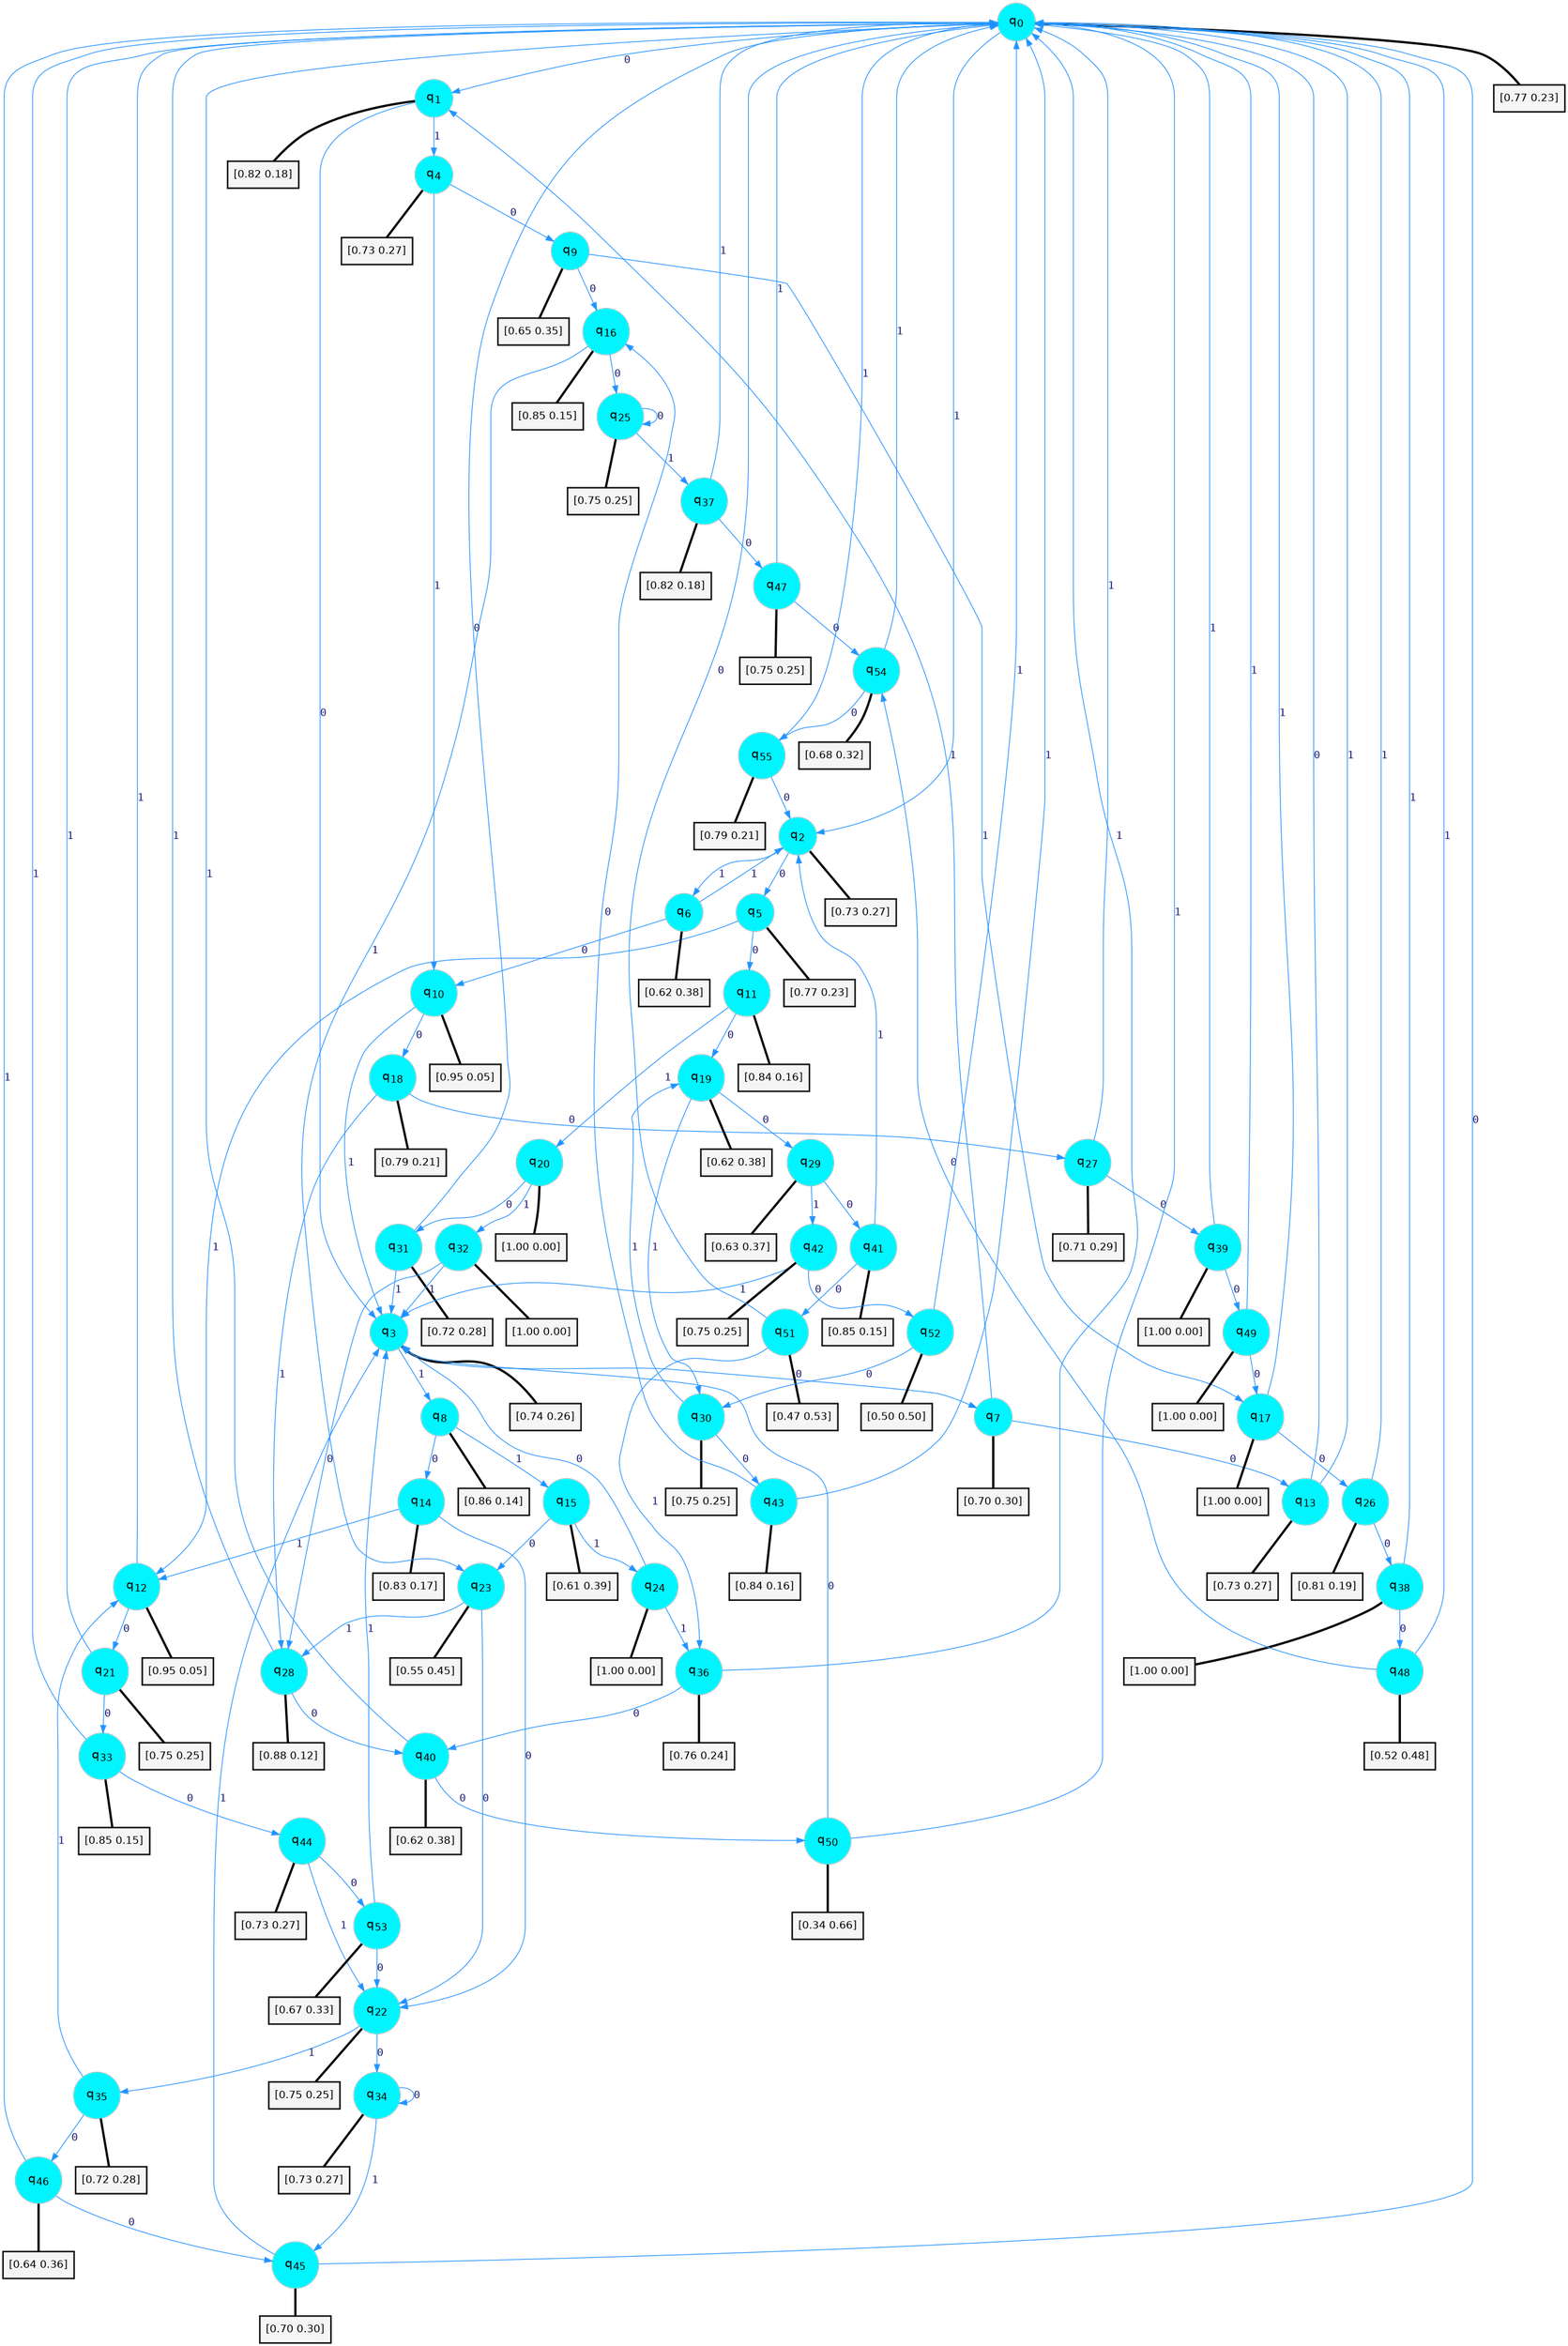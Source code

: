 digraph G {
graph [
bgcolor=transparent, dpi=300, rankdir=TD, size="40,25"];
node [
color=gray, fillcolor=turquoise1, fontcolor=black, fontname=Helvetica, fontsize=16, fontweight=bold, shape=circle, style=filled];
edge [
arrowsize=1, color=dodgerblue1, fontcolor=midnightblue, fontname=courier, fontweight=bold, penwidth=1, style=solid, weight=20];
0[label=<q<SUB>0</SUB>>];
1[label=<q<SUB>1</SUB>>];
2[label=<q<SUB>2</SUB>>];
3[label=<q<SUB>3</SUB>>];
4[label=<q<SUB>4</SUB>>];
5[label=<q<SUB>5</SUB>>];
6[label=<q<SUB>6</SUB>>];
7[label=<q<SUB>7</SUB>>];
8[label=<q<SUB>8</SUB>>];
9[label=<q<SUB>9</SUB>>];
10[label=<q<SUB>10</SUB>>];
11[label=<q<SUB>11</SUB>>];
12[label=<q<SUB>12</SUB>>];
13[label=<q<SUB>13</SUB>>];
14[label=<q<SUB>14</SUB>>];
15[label=<q<SUB>15</SUB>>];
16[label=<q<SUB>16</SUB>>];
17[label=<q<SUB>17</SUB>>];
18[label=<q<SUB>18</SUB>>];
19[label=<q<SUB>19</SUB>>];
20[label=<q<SUB>20</SUB>>];
21[label=<q<SUB>21</SUB>>];
22[label=<q<SUB>22</SUB>>];
23[label=<q<SUB>23</SUB>>];
24[label=<q<SUB>24</SUB>>];
25[label=<q<SUB>25</SUB>>];
26[label=<q<SUB>26</SUB>>];
27[label=<q<SUB>27</SUB>>];
28[label=<q<SUB>28</SUB>>];
29[label=<q<SUB>29</SUB>>];
30[label=<q<SUB>30</SUB>>];
31[label=<q<SUB>31</SUB>>];
32[label=<q<SUB>32</SUB>>];
33[label=<q<SUB>33</SUB>>];
34[label=<q<SUB>34</SUB>>];
35[label=<q<SUB>35</SUB>>];
36[label=<q<SUB>36</SUB>>];
37[label=<q<SUB>37</SUB>>];
38[label=<q<SUB>38</SUB>>];
39[label=<q<SUB>39</SUB>>];
40[label=<q<SUB>40</SUB>>];
41[label=<q<SUB>41</SUB>>];
42[label=<q<SUB>42</SUB>>];
43[label=<q<SUB>43</SUB>>];
44[label=<q<SUB>44</SUB>>];
45[label=<q<SUB>45</SUB>>];
46[label=<q<SUB>46</SUB>>];
47[label=<q<SUB>47</SUB>>];
48[label=<q<SUB>48</SUB>>];
49[label=<q<SUB>49</SUB>>];
50[label=<q<SUB>50</SUB>>];
51[label=<q<SUB>51</SUB>>];
52[label=<q<SUB>52</SUB>>];
53[label=<q<SUB>53</SUB>>];
54[label=<q<SUB>54</SUB>>];
55[label=<q<SUB>55</SUB>>];
56[label="[0.77 0.23]", shape=box,fontcolor=black, fontname=Helvetica, fontsize=14, penwidth=2, fillcolor=whitesmoke,color=black];
57[label="[0.82 0.18]", shape=box,fontcolor=black, fontname=Helvetica, fontsize=14, penwidth=2, fillcolor=whitesmoke,color=black];
58[label="[0.73 0.27]", shape=box,fontcolor=black, fontname=Helvetica, fontsize=14, penwidth=2, fillcolor=whitesmoke,color=black];
59[label="[0.74 0.26]", shape=box,fontcolor=black, fontname=Helvetica, fontsize=14, penwidth=2, fillcolor=whitesmoke,color=black];
60[label="[0.73 0.27]", shape=box,fontcolor=black, fontname=Helvetica, fontsize=14, penwidth=2, fillcolor=whitesmoke,color=black];
61[label="[0.77 0.23]", shape=box,fontcolor=black, fontname=Helvetica, fontsize=14, penwidth=2, fillcolor=whitesmoke,color=black];
62[label="[0.62 0.38]", shape=box,fontcolor=black, fontname=Helvetica, fontsize=14, penwidth=2, fillcolor=whitesmoke,color=black];
63[label="[0.70 0.30]", shape=box,fontcolor=black, fontname=Helvetica, fontsize=14, penwidth=2, fillcolor=whitesmoke,color=black];
64[label="[0.86 0.14]", shape=box,fontcolor=black, fontname=Helvetica, fontsize=14, penwidth=2, fillcolor=whitesmoke,color=black];
65[label="[0.65 0.35]", shape=box,fontcolor=black, fontname=Helvetica, fontsize=14, penwidth=2, fillcolor=whitesmoke,color=black];
66[label="[0.95 0.05]", shape=box,fontcolor=black, fontname=Helvetica, fontsize=14, penwidth=2, fillcolor=whitesmoke,color=black];
67[label="[0.84 0.16]", shape=box,fontcolor=black, fontname=Helvetica, fontsize=14, penwidth=2, fillcolor=whitesmoke,color=black];
68[label="[0.95 0.05]", shape=box,fontcolor=black, fontname=Helvetica, fontsize=14, penwidth=2, fillcolor=whitesmoke,color=black];
69[label="[0.73 0.27]", shape=box,fontcolor=black, fontname=Helvetica, fontsize=14, penwidth=2, fillcolor=whitesmoke,color=black];
70[label="[0.83 0.17]", shape=box,fontcolor=black, fontname=Helvetica, fontsize=14, penwidth=2, fillcolor=whitesmoke,color=black];
71[label="[0.61 0.39]", shape=box,fontcolor=black, fontname=Helvetica, fontsize=14, penwidth=2, fillcolor=whitesmoke,color=black];
72[label="[0.85 0.15]", shape=box,fontcolor=black, fontname=Helvetica, fontsize=14, penwidth=2, fillcolor=whitesmoke,color=black];
73[label="[1.00 0.00]", shape=box,fontcolor=black, fontname=Helvetica, fontsize=14, penwidth=2, fillcolor=whitesmoke,color=black];
74[label="[0.79 0.21]", shape=box,fontcolor=black, fontname=Helvetica, fontsize=14, penwidth=2, fillcolor=whitesmoke,color=black];
75[label="[0.62 0.38]", shape=box,fontcolor=black, fontname=Helvetica, fontsize=14, penwidth=2, fillcolor=whitesmoke,color=black];
76[label="[1.00 0.00]", shape=box,fontcolor=black, fontname=Helvetica, fontsize=14, penwidth=2, fillcolor=whitesmoke,color=black];
77[label="[0.75 0.25]", shape=box,fontcolor=black, fontname=Helvetica, fontsize=14, penwidth=2, fillcolor=whitesmoke,color=black];
78[label="[0.75 0.25]", shape=box,fontcolor=black, fontname=Helvetica, fontsize=14, penwidth=2, fillcolor=whitesmoke,color=black];
79[label="[0.55 0.45]", shape=box,fontcolor=black, fontname=Helvetica, fontsize=14, penwidth=2, fillcolor=whitesmoke,color=black];
80[label="[1.00 0.00]", shape=box,fontcolor=black, fontname=Helvetica, fontsize=14, penwidth=2, fillcolor=whitesmoke,color=black];
81[label="[0.75 0.25]", shape=box,fontcolor=black, fontname=Helvetica, fontsize=14, penwidth=2, fillcolor=whitesmoke,color=black];
82[label="[0.81 0.19]", shape=box,fontcolor=black, fontname=Helvetica, fontsize=14, penwidth=2, fillcolor=whitesmoke,color=black];
83[label="[0.71 0.29]", shape=box,fontcolor=black, fontname=Helvetica, fontsize=14, penwidth=2, fillcolor=whitesmoke,color=black];
84[label="[0.88 0.12]", shape=box,fontcolor=black, fontname=Helvetica, fontsize=14, penwidth=2, fillcolor=whitesmoke,color=black];
85[label="[0.63 0.37]", shape=box,fontcolor=black, fontname=Helvetica, fontsize=14, penwidth=2, fillcolor=whitesmoke,color=black];
86[label="[0.75 0.25]", shape=box,fontcolor=black, fontname=Helvetica, fontsize=14, penwidth=2, fillcolor=whitesmoke,color=black];
87[label="[0.72 0.28]", shape=box,fontcolor=black, fontname=Helvetica, fontsize=14, penwidth=2, fillcolor=whitesmoke,color=black];
88[label="[1.00 0.00]", shape=box,fontcolor=black, fontname=Helvetica, fontsize=14, penwidth=2, fillcolor=whitesmoke,color=black];
89[label="[0.85 0.15]", shape=box,fontcolor=black, fontname=Helvetica, fontsize=14, penwidth=2, fillcolor=whitesmoke,color=black];
90[label="[0.73 0.27]", shape=box,fontcolor=black, fontname=Helvetica, fontsize=14, penwidth=2, fillcolor=whitesmoke,color=black];
91[label="[0.72 0.28]", shape=box,fontcolor=black, fontname=Helvetica, fontsize=14, penwidth=2, fillcolor=whitesmoke,color=black];
92[label="[0.76 0.24]", shape=box,fontcolor=black, fontname=Helvetica, fontsize=14, penwidth=2, fillcolor=whitesmoke,color=black];
93[label="[0.82 0.18]", shape=box,fontcolor=black, fontname=Helvetica, fontsize=14, penwidth=2, fillcolor=whitesmoke,color=black];
94[label="[1.00 0.00]", shape=box,fontcolor=black, fontname=Helvetica, fontsize=14, penwidth=2, fillcolor=whitesmoke,color=black];
95[label="[1.00 0.00]", shape=box,fontcolor=black, fontname=Helvetica, fontsize=14, penwidth=2, fillcolor=whitesmoke,color=black];
96[label="[0.62 0.38]", shape=box,fontcolor=black, fontname=Helvetica, fontsize=14, penwidth=2, fillcolor=whitesmoke,color=black];
97[label="[0.85 0.15]", shape=box,fontcolor=black, fontname=Helvetica, fontsize=14, penwidth=2, fillcolor=whitesmoke,color=black];
98[label="[0.75 0.25]", shape=box,fontcolor=black, fontname=Helvetica, fontsize=14, penwidth=2, fillcolor=whitesmoke,color=black];
99[label="[0.84 0.16]", shape=box,fontcolor=black, fontname=Helvetica, fontsize=14, penwidth=2, fillcolor=whitesmoke,color=black];
100[label="[0.73 0.27]", shape=box,fontcolor=black, fontname=Helvetica, fontsize=14, penwidth=2, fillcolor=whitesmoke,color=black];
101[label="[0.70 0.30]", shape=box,fontcolor=black, fontname=Helvetica, fontsize=14, penwidth=2, fillcolor=whitesmoke,color=black];
102[label="[0.64 0.36]", shape=box,fontcolor=black, fontname=Helvetica, fontsize=14, penwidth=2, fillcolor=whitesmoke,color=black];
103[label="[0.75 0.25]", shape=box,fontcolor=black, fontname=Helvetica, fontsize=14, penwidth=2, fillcolor=whitesmoke,color=black];
104[label="[0.52 0.48]", shape=box,fontcolor=black, fontname=Helvetica, fontsize=14, penwidth=2, fillcolor=whitesmoke,color=black];
105[label="[1.00 0.00]", shape=box,fontcolor=black, fontname=Helvetica, fontsize=14, penwidth=2, fillcolor=whitesmoke,color=black];
106[label="[0.34 0.66]", shape=box,fontcolor=black, fontname=Helvetica, fontsize=14, penwidth=2, fillcolor=whitesmoke,color=black];
107[label="[0.47 0.53]", shape=box,fontcolor=black, fontname=Helvetica, fontsize=14, penwidth=2, fillcolor=whitesmoke,color=black];
108[label="[0.50 0.50]", shape=box,fontcolor=black, fontname=Helvetica, fontsize=14, penwidth=2, fillcolor=whitesmoke,color=black];
109[label="[0.67 0.33]", shape=box,fontcolor=black, fontname=Helvetica, fontsize=14, penwidth=2, fillcolor=whitesmoke,color=black];
110[label="[0.68 0.32]", shape=box,fontcolor=black, fontname=Helvetica, fontsize=14, penwidth=2, fillcolor=whitesmoke,color=black];
111[label="[0.79 0.21]", shape=box,fontcolor=black, fontname=Helvetica, fontsize=14, penwidth=2, fillcolor=whitesmoke,color=black];
0->1 [label=0];
0->2 [label=1];
0->56 [arrowhead=none, penwidth=3,color=black];
1->3 [label=0];
1->4 [label=1];
1->57 [arrowhead=none, penwidth=3,color=black];
2->5 [label=0];
2->6 [label=1];
2->58 [arrowhead=none, penwidth=3,color=black];
3->7 [label=0];
3->8 [label=1];
3->59 [arrowhead=none, penwidth=3,color=black];
4->9 [label=0];
4->10 [label=1];
4->60 [arrowhead=none, penwidth=3,color=black];
5->11 [label=0];
5->12 [label=1];
5->61 [arrowhead=none, penwidth=3,color=black];
6->10 [label=0];
6->2 [label=1];
6->62 [arrowhead=none, penwidth=3,color=black];
7->13 [label=0];
7->1 [label=1];
7->63 [arrowhead=none, penwidth=3,color=black];
8->14 [label=0];
8->15 [label=1];
8->64 [arrowhead=none, penwidth=3,color=black];
9->16 [label=0];
9->17 [label=1];
9->65 [arrowhead=none, penwidth=3,color=black];
10->18 [label=0];
10->3 [label=1];
10->66 [arrowhead=none, penwidth=3,color=black];
11->19 [label=0];
11->20 [label=1];
11->67 [arrowhead=none, penwidth=3,color=black];
12->21 [label=0];
12->0 [label=1];
12->68 [arrowhead=none, penwidth=3,color=black];
13->0 [label=0];
13->0 [label=1];
13->69 [arrowhead=none, penwidth=3,color=black];
14->22 [label=0];
14->12 [label=1];
14->70 [arrowhead=none, penwidth=3,color=black];
15->23 [label=0];
15->24 [label=1];
15->71 [arrowhead=none, penwidth=3,color=black];
16->25 [label=0];
16->23 [label=1];
16->72 [arrowhead=none, penwidth=3,color=black];
17->26 [label=0];
17->0 [label=1];
17->73 [arrowhead=none, penwidth=3,color=black];
18->27 [label=0];
18->28 [label=1];
18->74 [arrowhead=none, penwidth=3,color=black];
19->29 [label=0];
19->30 [label=1];
19->75 [arrowhead=none, penwidth=3,color=black];
20->31 [label=0];
20->32 [label=1];
20->76 [arrowhead=none, penwidth=3,color=black];
21->33 [label=0];
21->0 [label=1];
21->77 [arrowhead=none, penwidth=3,color=black];
22->34 [label=0];
22->35 [label=1];
22->78 [arrowhead=none, penwidth=3,color=black];
23->22 [label=0];
23->28 [label=1];
23->79 [arrowhead=none, penwidth=3,color=black];
24->3 [label=0];
24->36 [label=1];
24->80 [arrowhead=none, penwidth=3,color=black];
25->25 [label=0];
25->37 [label=1];
25->81 [arrowhead=none, penwidth=3,color=black];
26->38 [label=0];
26->0 [label=1];
26->82 [arrowhead=none, penwidth=3,color=black];
27->39 [label=0];
27->0 [label=1];
27->83 [arrowhead=none, penwidth=3,color=black];
28->40 [label=0];
28->0 [label=1];
28->84 [arrowhead=none, penwidth=3,color=black];
29->41 [label=0];
29->42 [label=1];
29->85 [arrowhead=none, penwidth=3,color=black];
30->43 [label=0];
30->19 [label=1];
30->86 [arrowhead=none, penwidth=3,color=black];
31->0 [label=0];
31->3 [label=1];
31->87 [arrowhead=none, penwidth=3,color=black];
32->28 [label=0];
32->3 [label=1];
32->88 [arrowhead=none, penwidth=3,color=black];
33->44 [label=0];
33->0 [label=1];
33->89 [arrowhead=none, penwidth=3,color=black];
34->34 [label=0];
34->45 [label=1];
34->90 [arrowhead=none, penwidth=3,color=black];
35->46 [label=0];
35->12 [label=1];
35->91 [arrowhead=none, penwidth=3,color=black];
36->40 [label=0];
36->0 [label=1];
36->92 [arrowhead=none, penwidth=3,color=black];
37->47 [label=0];
37->0 [label=1];
37->93 [arrowhead=none, penwidth=3,color=black];
38->48 [label=0];
38->0 [label=1];
38->94 [arrowhead=none, penwidth=3,color=black];
39->49 [label=0];
39->0 [label=1];
39->95 [arrowhead=none, penwidth=3,color=black];
40->50 [label=0];
40->0 [label=1];
40->96 [arrowhead=none, penwidth=3,color=black];
41->51 [label=0];
41->2 [label=1];
41->97 [arrowhead=none, penwidth=3,color=black];
42->52 [label=0];
42->3 [label=1];
42->98 [arrowhead=none, penwidth=3,color=black];
43->16 [label=0];
43->0 [label=1];
43->99 [arrowhead=none, penwidth=3,color=black];
44->53 [label=0];
44->22 [label=1];
44->100 [arrowhead=none, penwidth=3,color=black];
45->0 [label=0];
45->3 [label=1];
45->101 [arrowhead=none, penwidth=3,color=black];
46->45 [label=0];
46->0 [label=1];
46->102 [arrowhead=none, penwidth=3,color=black];
47->54 [label=0];
47->0 [label=1];
47->103 [arrowhead=none, penwidth=3,color=black];
48->54 [label=0];
48->0 [label=1];
48->104 [arrowhead=none, penwidth=3,color=black];
49->17 [label=0];
49->0 [label=1];
49->105 [arrowhead=none, penwidth=3,color=black];
50->3 [label=0];
50->0 [label=1];
50->106 [arrowhead=none, penwidth=3,color=black];
51->0 [label=0];
51->36 [label=1];
51->107 [arrowhead=none, penwidth=3,color=black];
52->30 [label=0];
52->0 [label=1];
52->108 [arrowhead=none, penwidth=3,color=black];
53->22 [label=0];
53->3 [label=1];
53->109 [arrowhead=none, penwidth=3,color=black];
54->55 [label=0];
54->0 [label=1];
54->110 [arrowhead=none, penwidth=3,color=black];
55->2 [label=0];
55->0 [label=1];
55->111 [arrowhead=none, penwidth=3,color=black];
}
